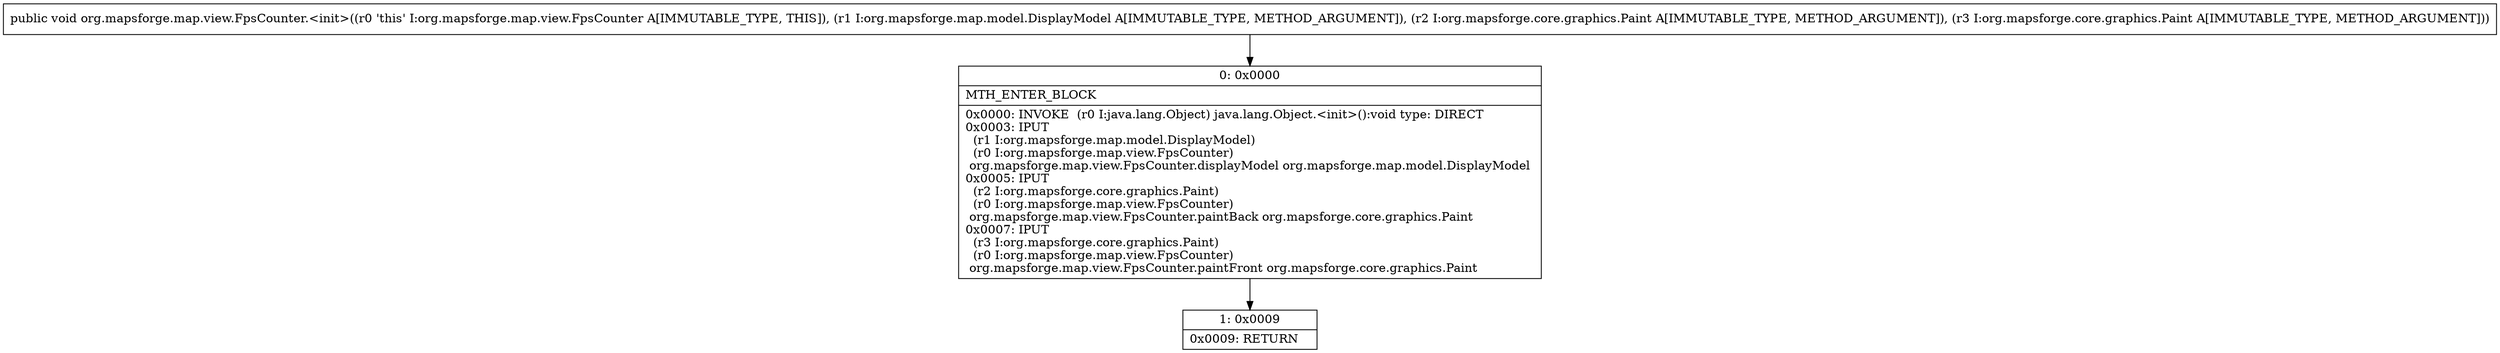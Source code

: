 digraph "CFG fororg.mapsforge.map.view.FpsCounter.\<init\>(Lorg\/mapsforge\/map\/model\/DisplayModel;Lorg\/mapsforge\/core\/graphics\/Paint;Lorg\/mapsforge\/core\/graphics\/Paint;)V" {
Node_0 [shape=record,label="{0\:\ 0x0000|MTH_ENTER_BLOCK\l|0x0000: INVOKE  (r0 I:java.lang.Object) java.lang.Object.\<init\>():void type: DIRECT \l0x0003: IPUT  \l  (r1 I:org.mapsforge.map.model.DisplayModel)\l  (r0 I:org.mapsforge.map.view.FpsCounter)\l org.mapsforge.map.view.FpsCounter.displayModel org.mapsforge.map.model.DisplayModel \l0x0005: IPUT  \l  (r2 I:org.mapsforge.core.graphics.Paint)\l  (r0 I:org.mapsforge.map.view.FpsCounter)\l org.mapsforge.map.view.FpsCounter.paintBack org.mapsforge.core.graphics.Paint \l0x0007: IPUT  \l  (r3 I:org.mapsforge.core.graphics.Paint)\l  (r0 I:org.mapsforge.map.view.FpsCounter)\l org.mapsforge.map.view.FpsCounter.paintFront org.mapsforge.core.graphics.Paint \l}"];
Node_1 [shape=record,label="{1\:\ 0x0009|0x0009: RETURN   \l}"];
MethodNode[shape=record,label="{public void org.mapsforge.map.view.FpsCounter.\<init\>((r0 'this' I:org.mapsforge.map.view.FpsCounter A[IMMUTABLE_TYPE, THIS]), (r1 I:org.mapsforge.map.model.DisplayModel A[IMMUTABLE_TYPE, METHOD_ARGUMENT]), (r2 I:org.mapsforge.core.graphics.Paint A[IMMUTABLE_TYPE, METHOD_ARGUMENT]), (r3 I:org.mapsforge.core.graphics.Paint A[IMMUTABLE_TYPE, METHOD_ARGUMENT])) }"];
MethodNode -> Node_0;
Node_0 -> Node_1;
}

